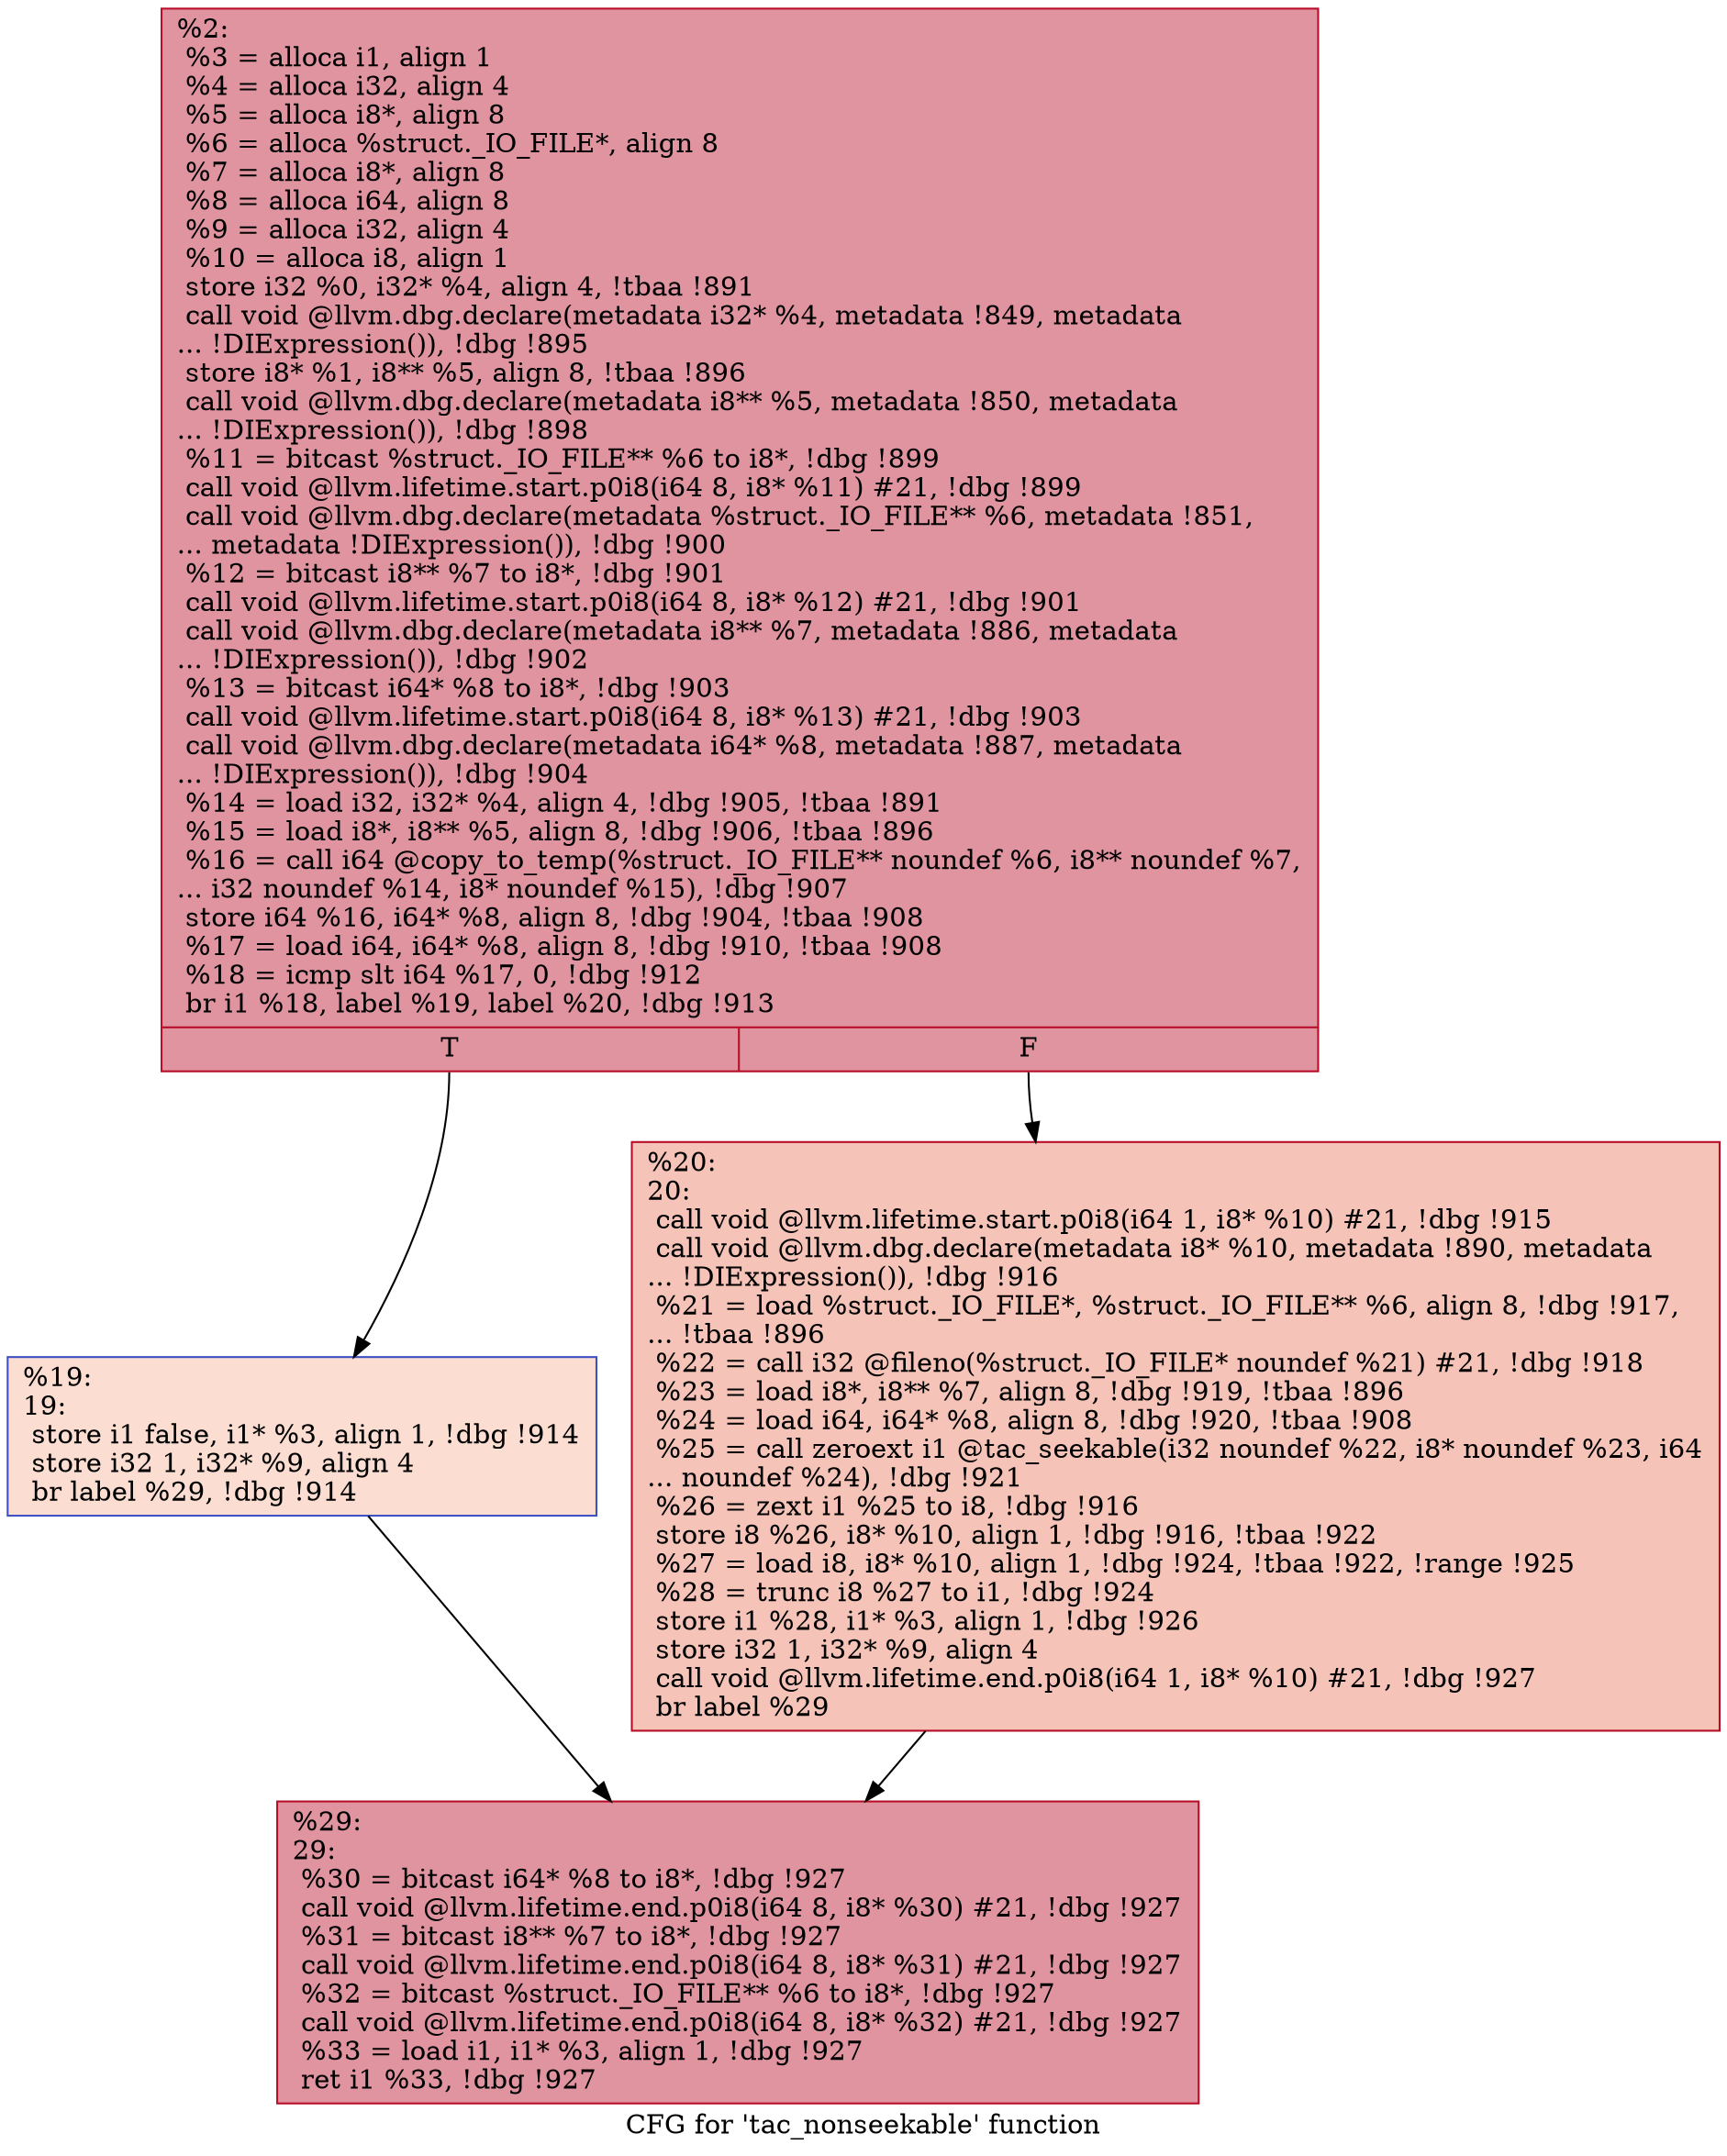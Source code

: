 digraph "CFG for 'tac_nonseekable' function" {
	label="CFG for 'tac_nonseekable' function";

	Node0x22d0f10 [shape=record,color="#b70d28ff", style=filled, fillcolor="#b70d2870",label="{%2:\l  %3 = alloca i1, align 1\l  %4 = alloca i32, align 4\l  %5 = alloca i8*, align 8\l  %6 = alloca %struct._IO_FILE*, align 8\l  %7 = alloca i8*, align 8\l  %8 = alloca i64, align 8\l  %9 = alloca i32, align 4\l  %10 = alloca i8, align 1\l  store i32 %0, i32* %4, align 4, !tbaa !891\l  call void @llvm.dbg.declare(metadata i32* %4, metadata !849, metadata\l... !DIExpression()), !dbg !895\l  store i8* %1, i8** %5, align 8, !tbaa !896\l  call void @llvm.dbg.declare(metadata i8** %5, metadata !850, metadata\l... !DIExpression()), !dbg !898\l  %11 = bitcast %struct._IO_FILE** %6 to i8*, !dbg !899\l  call void @llvm.lifetime.start.p0i8(i64 8, i8* %11) #21, !dbg !899\l  call void @llvm.dbg.declare(metadata %struct._IO_FILE** %6, metadata !851,\l... metadata !DIExpression()), !dbg !900\l  %12 = bitcast i8** %7 to i8*, !dbg !901\l  call void @llvm.lifetime.start.p0i8(i64 8, i8* %12) #21, !dbg !901\l  call void @llvm.dbg.declare(metadata i8** %7, metadata !886, metadata\l... !DIExpression()), !dbg !902\l  %13 = bitcast i64* %8 to i8*, !dbg !903\l  call void @llvm.lifetime.start.p0i8(i64 8, i8* %13) #21, !dbg !903\l  call void @llvm.dbg.declare(metadata i64* %8, metadata !887, metadata\l... !DIExpression()), !dbg !904\l  %14 = load i32, i32* %4, align 4, !dbg !905, !tbaa !891\l  %15 = load i8*, i8** %5, align 8, !dbg !906, !tbaa !896\l  %16 = call i64 @copy_to_temp(%struct._IO_FILE** noundef %6, i8** noundef %7,\l... i32 noundef %14, i8* noundef %15), !dbg !907\l  store i64 %16, i64* %8, align 8, !dbg !904, !tbaa !908\l  %17 = load i64, i64* %8, align 8, !dbg !910, !tbaa !908\l  %18 = icmp slt i64 %17, 0, !dbg !912\l  br i1 %18, label %19, label %20, !dbg !913\l|{<s0>T|<s1>F}}"];
	Node0x22d0f10:s0 -> Node0x22d5210;
	Node0x22d0f10:s1 -> Node0x22d5290;
	Node0x22d5210 [shape=record,color="#3d50c3ff", style=filled, fillcolor="#f7b39670",label="{%19:\l19:                                               \l  store i1 false, i1* %3, align 1, !dbg !914\l  store i32 1, i32* %9, align 4\l  br label %29, !dbg !914\l}"];
	Node0x22d5210 -> Node0x22d52e0;
	Node0x22d5290 [shape=record,color="#b70d28ff", style=filled, fillcolor="#e8765c70",label="{%20:\l20:                                               \l  call void @llvm.lifetime.start.p0i8(i64 1, i8* %10) #21, !dbg !915\l  call void @llvm.dbg.declare(metadata i8* %10, metadata !890, metadata\l... !DIExpression()), !dbg !916\l  %21 = load %struct._IO_FILE*, %struct._IO_FILE** %6, align 8, !dbg !917,\l... !tbaa !896\l  %22 = call i32 @fileno(%struct._IO_FILE* noundef %21) #21, !dbg !918\l  %23 = load i8*, i8** %7, align 8, !dbg !919, !tbaa !896\l  %24 = load i64, i64* %8, align 8, !dbg !920, !tbaa !908\l  %25 = call zeroext i1 @tac_seekable(i32 noundef %22, i8* noundef %23, i64\l... noundef %24), !dbg !921\l  %26 = zext i1 %25 to i8, !dbg !916\l  store i8 %26, i8* %10, align 1, !dbg !916, !tbaa !922\l  %27 = load i8, i8* %10, align 1, !dbg !924, !tbaa !922, !range !925\l  %28 = trunc i8 %27 to i1, !dbg !924\l  store i1 %28, i1* %3, align 1, !dbg !926\l  store i32 1, i32* %9, align 4\l  call void @llvm.lifetime.end.p0i8(i64 1, i8* %10) #21, !dbg !927\l  br label %29\l}"];
	Node0x22d5290 -> Node0x22d52e0;
	Node0x22d52e0 [shape=record,color="#b70d28ff", style=filled, fillcolor="#b70d2870",label="{%29:\l29:                                               \l  %30 = bitcast i64* %8 to i8*, !dbg !927\l  call void @llvm.lifetime.end.p0i8(i64 8, i8* %30) #21, !dbg !927\l  %31 = bitcast i8** %7 to i8*, !dbg !927\l  call void @llvm.lifetime.end.p0i8(i64 8, i8* %31) #21, !dbg !927\l  %32 = bitcast %struct._IO_FILE** %6 to i8*, !dbg !927\l  call void @llvm.lifetime.end.p0i8(i64 8, i8* %32) #21, !dbg !927\l  %33 = load i1, i1* %3, align 1, !dbg !927\l  ret i1 %33, !dbg !927\l}"];
}
